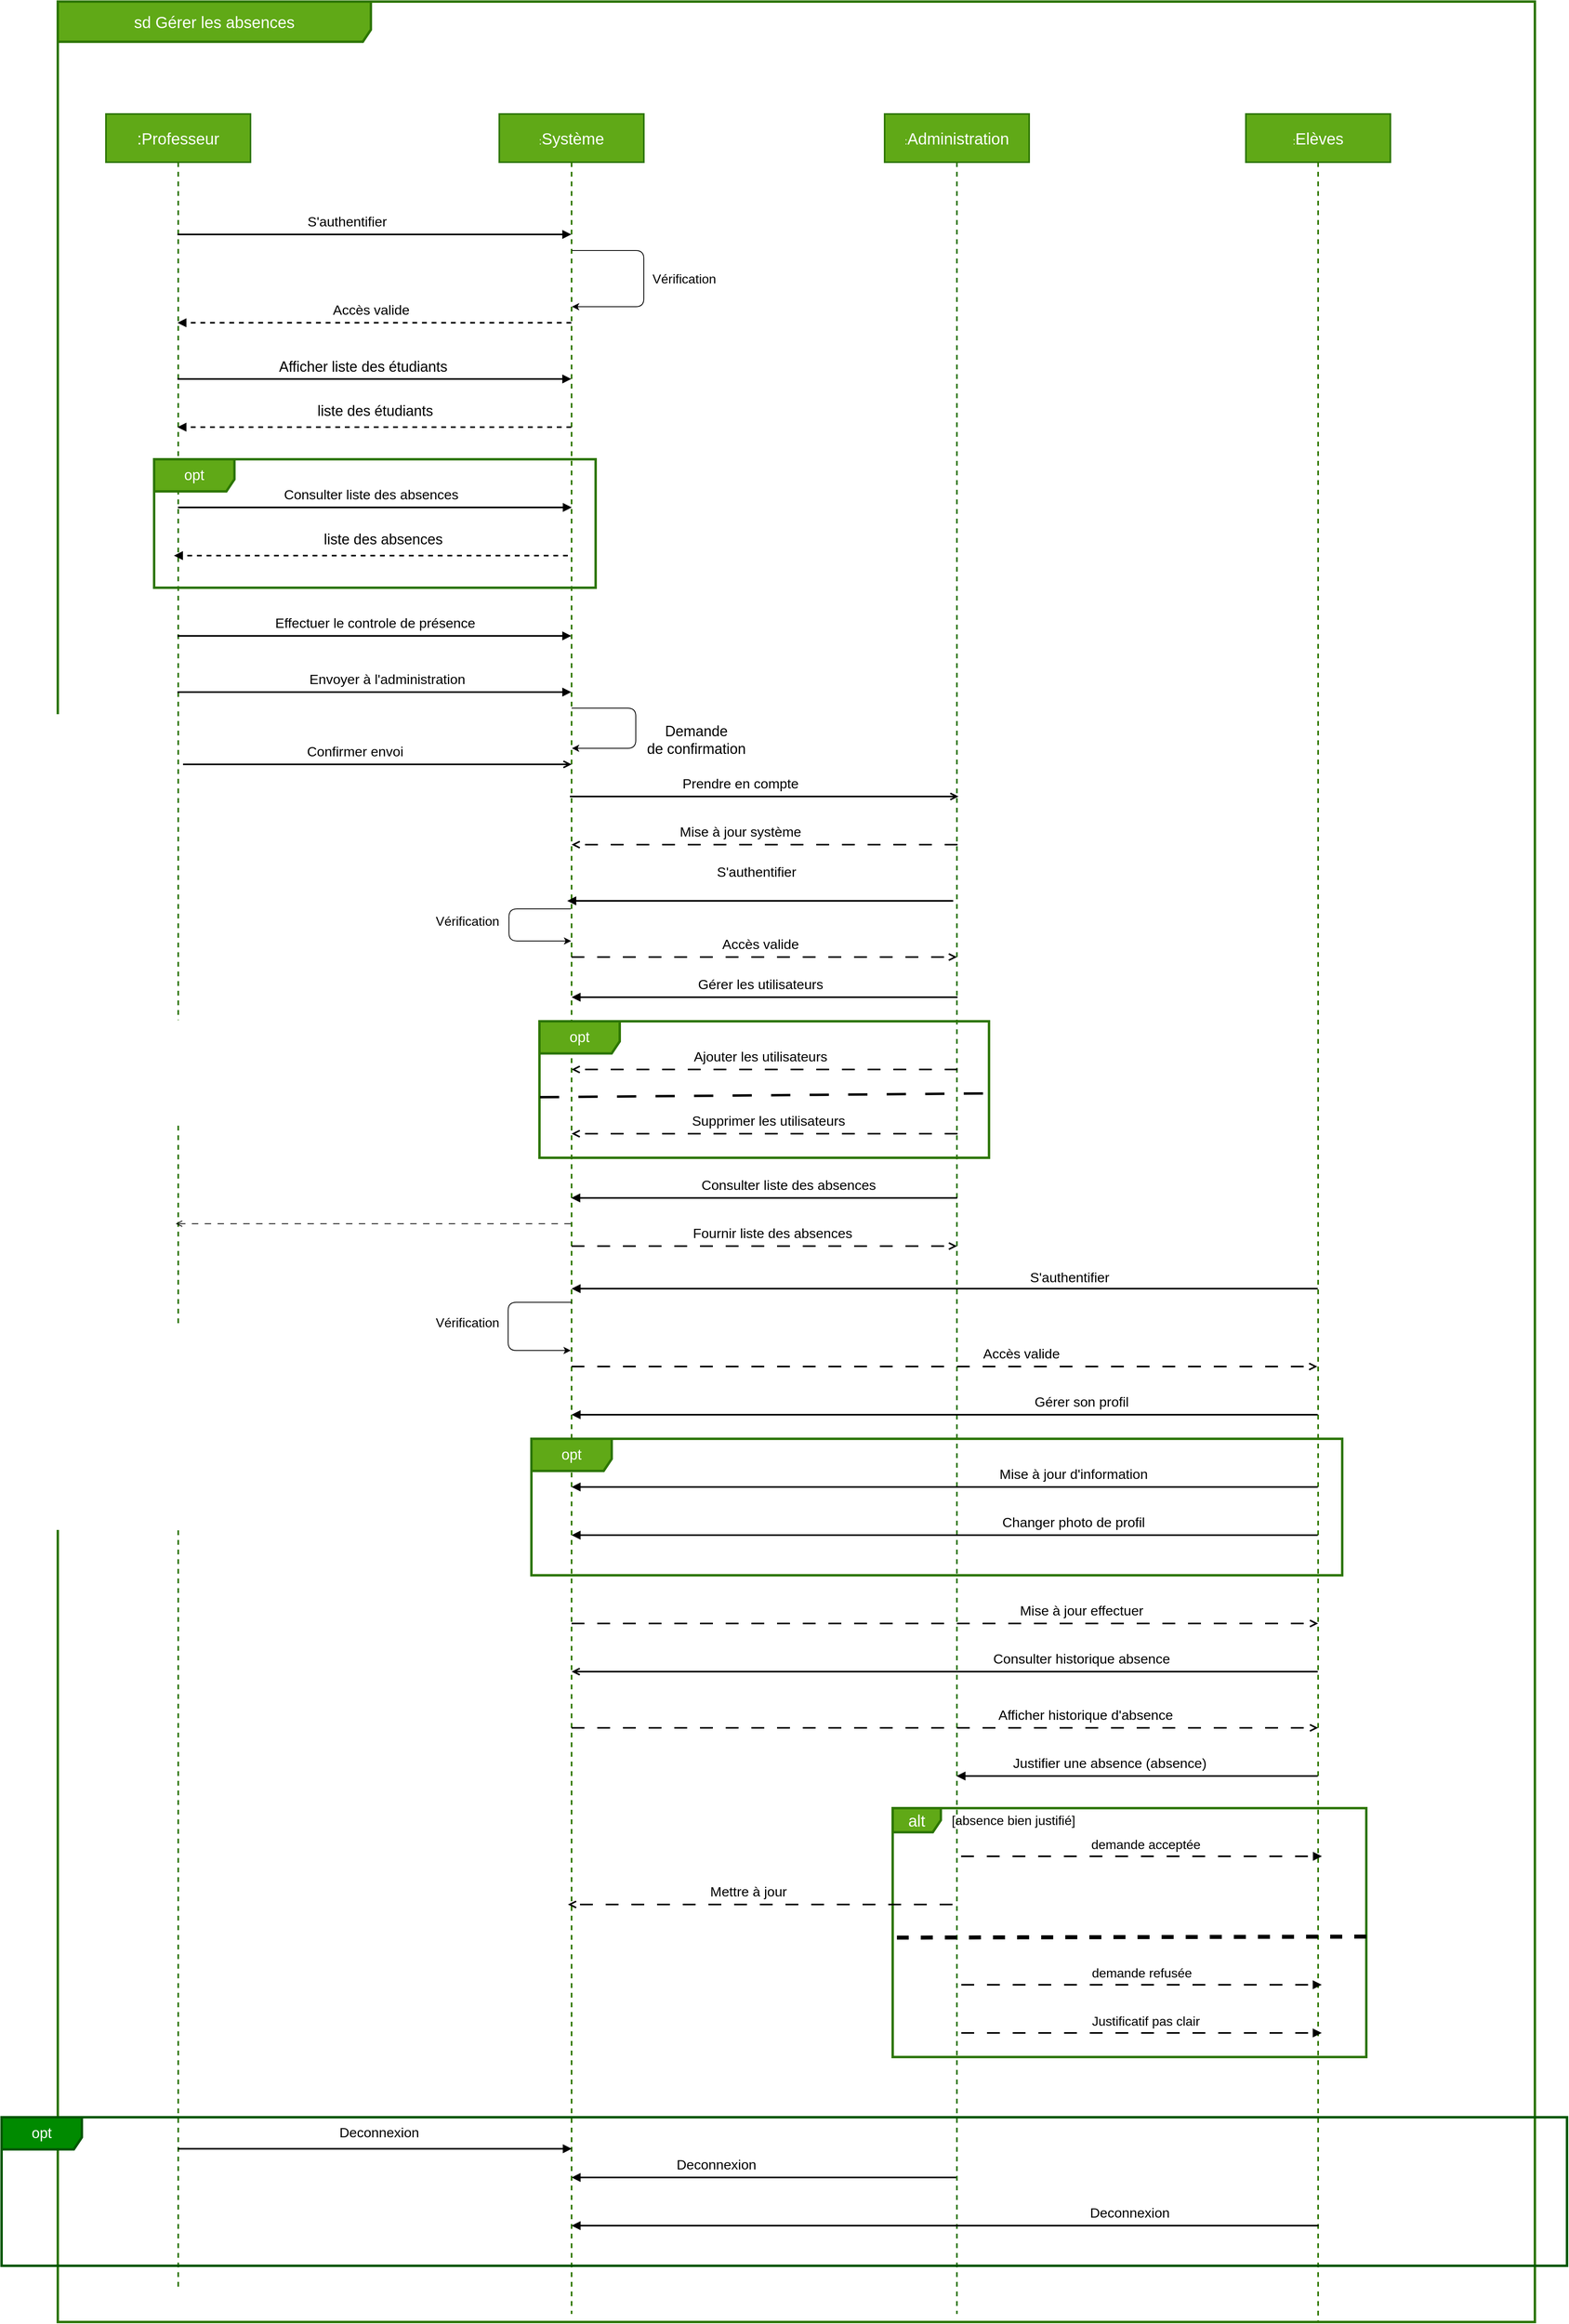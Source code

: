 <mxfile>
    <diagram id="VfzzyUtiysGuRQwcEHD9" name="Page-1">
        <mxGraphModel dx="2366" dy="1784" grid="1" gridSize="10" guides="1" tooltips="1" connect="1" arrows="1" fold="1" page="1" pageScale="1" pageWidth="1100" pageHeight="850" math="0" shadow="0">
            <root>
                <mxCell id="0"/>
                <mxCell id="1" parent="0"/>
                <mxCell id="2" value="&lt;font style=&quot;font-size: 20px;&quot;&gt;sd Gérer les absences&lt;/font&gt;" style="shape=umlFrame;whiteSpace=wrap;html=1;pointerEvents=0;recursiveResize=0;container=1;collapsible=0;width=390;height=50;fillColor=#60a917;fontColor=#ffffff;strokeColor=#2D7600;strokeWidth=3;" parent="1" vertex="1">
                    <mxGeometry x="-90" y="-330" width="1840" height="2890" as="geometry"/>
                </mxCell>
                <mxCell id="5" value=":&lt;font style=&quot;font-size: 20px;&quot;&gt;Système&lt;/font&gt;" style="shape=umlLifeline;perimeter=lifelinePerimeter;whiteSpace=wrap;html=1;container=1;dropTarget=0;collapsible=0;recursiveResize=0;outlineConnect=0;portConstraint=eastwest;newEdgeStyle={&quot;curved&quot;:0,&quot;rounded&quot;:0};size=60;fillColor=#60a917;fontColor=#ffffff;strokeColor=#2D7600;strokeWidth=2;" parent="2" vertex="1">
                    <mxGeometry x="550" y="140" width="180" height="2740" as="geometry"/>
                </mxCell>
                <mxCell id="6" value=":&lt;font style=&quot;font-size: 20px;&quot;&gt;Elèves&lt;/font&gt;" style="shape=umlLifeline;perimeter=lifelinePerimeter;whiteSpace=wrap;html=1;container=1;dropTarget=0;collapsible=0;recursiveResize=0;outlineConnect=0;portConstraint=eastwest;newEdgeStyle={&quot;curved&quot;:0,&quot;rounded&quot;:0};size=60;fillColor=#60a917;fontColor=#ffffff;strokeColor=#2D7600;strokeWidth=2;" parent="2" vertex="1">
                    <mxGeometry x="1480" y="140" width="180" height="2750" as="geometry"/>
                </mxCell>
                <mxCell id="7" value=":&lt;font style=&quot;font-size: 20px;&quot;&gt;Administration&lt;/font&gt;" style="shape=umlLifeline;perimeter=lifelinePerimeter;whiteSpace=wrap;html=1;container=1;dropTarget=0;collapsible=0;recursiveResize=0;outlineConnect=0;portConstraint=eastwest;newEdgeStyle={&quot;curved&quot;:0,&quot;rounded&quot;:0};size=60;fillColor=#60a917;fontColor=#ffffff;strokeColor=#2D7600;strokeWidth=2;" parent="2" vertex="1">
                    <mxGeometry x="1030" y="140" width="180" height="2740" as="geometry"/>
                </mxCell>
                <mxCell id="8" value="&lt;font style=&quot;font-size: 20px;&quot;&gt;:&lt;font style=&quot;&quot;&gt;Professeur&lt;/font&gt;&lt;/font&gt;" style="shape=umlLifeline;perimeter=lifelinePerimeter;whiteSpace=wrap;html=1;container=1;dropTarget=0;collapsible=0;recursiveResize=0;outlineConnect=0;portConstraint=eastwest;newEdgeStyle={&quot;curved&quot;:0,&quot;rounded&quot;:0};size=60;fillColor=#60a917;fontColor=#ffffff;strokeColor=#2D7600;strokeWidth=2;" parent="2" vertex="1">
                    <mxGeometry x="60" y="140" width="180" height="2710" as="geometry"/>
                </mxCell>
                <mxCell id="9" value="" style="html=1;verticalAlign=bottom;labelBackgroundColor=none;endArrow=block;endFill=1;strokeWidth=2;" parent="2" edge="1">
                    <mxGeometry width="160" relative="1" as="geometry">
                        <mxPoint x="149.003" y="290" as="sourcePoint"/>
                        <mxPoint x="639.67" y="290" as="targetPoint"/>
                    </mxGeometry>
                </mxCell>
                <mxCell id="10" value="&lt;font style=&quot;font-size: 17px;&quot;&gt;S&#39;authentifier&lt;/font&gt;" style="text;html=1;align=center;verticalAlign=middle;resizable=0;points=[];autosize=1;strokeColor=none;fillColor=none;" parent="2" vertex="1">
                    <mxGeometry x="300" y="260" width="120" height="30" as="geometry"/>
                </mxCell>
                <mxCell id="11" value="" style="endArrow=classic;html=1;" parent="2" source="5" target="5" edge="1">
                    <mxGeometry width="50" height="50" relative="1" as="geometry">
                        <mxPoint x="680.003" y="274.17" as="sourcePoint"/>
                        <mxPoint x="840" y="274" as="targetPoint"/>
                        <Array as="points">
                            <mxPoint x="730" y="310"/>
                            <mxPoint x="730" y="380"/>
                        </Array>
                    </mxGeometry>
                </mxCell>
                <mxCell id="13" value="&lt;font style=&quot;font-size: 16px;&quot;&gt;Vérification&lt;/font&gt;" style="text;html=1;align=center;verticalAlign=middle;resizable=0;points=[];autosize=1;strokeColor=none;fillColor=none;strokeWidth=2;" parent="2" vertex="1">
                    <mxGeometry x="730" y="330" width="100" height="30" as="geometry"/>
                </mxCell>
                <mxCell id="15" value="" style="html=1;verticalAlign=bottom;labelBackgroundColor=none;endArrow=block;endFill=1;exitX=0.498;exitY=0.391;exitDx=0;exitDy=0;exitPerimeter=0;strokeWidth=2;" parent="2" edge="1">
                    <mxGeometry width="160" relative="1" as="geometry">
                        <mxPoint x="1115.4" y="1120.0" as="sourcePoint"/>
                        <mxPoint x="634.593" y="1120.0" as="targetPoint"/>
                    </mxGeometry>
                </mxCell>
                <mxCell id="16" value="" style="endArrow=classic;html=1;" parent="2" edge="1" source="5">
                    <mxGeometry width="50" height="50" relative="1" as="geometry">
                        <mxPoint x="640.5" y="1110" as="sourcePoint"/>
                        <mxPoint x="639.5" y="1170" as="targetPoint"/>
                        <Array as="points">
                            <mxPoint x="562" y="1130"/>
                            <mxPoint x="562" y="1170"/>
                        </Array>
                    </mxGeometry>
                </mxCell>
                <mxCell id="17" value="" style="html=1;verticalAlign=bottom;labelBackgroundColor=none;endArrow=block;endFill=1;strokeWidth=2;" parent="2" edge="1">
                    <mxGeometry width="160" relative="1" as="geometry">
                        <mxPoint x="1569.5" y="1603" as="sourcePoint"/>
                        <mxPoint x="640" y="1603" as="targetPoint"/>
                    </mxGeometry>
                </mxCell>
                <mxCell id="18" value="" style="endArrow=classic;html=1;" parent="2" target="5" edge="1">
                    <mxGeometry width="50" height="50" relative="1" as="geometry">
                        <mxPoint x="640" y="1620" as="sourcePoint"/>
                        <mxPoint x="640" y="1730" as="targetPoint"/>
                        <Array as="points">
                            <mxPoint x="561" y="1620"/>
                            <mxPoint x="561" y="1680"/>
                        </Array>
                    </mxGeometry>
                </mxCell>
                <mxCell id="19" value="&lt;font style=&quot;font-size: 16px;&quot;&gt;Vérification&lt;/font&gt;" style="text;html=1;align=center;verticalAlign=middle;resizable=0;points=[];autosize=1;strokeColor=none;fillColor=none;strokeWidth=2;" parent="2" vertex="1">
                    <mxGeometry x="460" y="1130" width="100" height="30" as="geometry"/>
                </mxCell>
                <mxCell id="20" value="&lt;font style=&quot;font-size: 16px;&quot;&gt;Vérification&lt;/font&gt;" style="text;html=1;align=center;verticalAlign=middle;resizable=0;points=[];autosize=1;strokeColor=none;fillColor=none;strokeWidth=2;" parent="2" vertex="1">
                    <mxGeometry x="460" y="1630" width="100" height="30" as="geometry"/>
                </mxCell>
                <mxCell id="21" value="&lt;font style=&quot;font-size: 17px;&quot;&gt;S&#39;authentifier&lt;/font&gt;" style="text;html=1;align=center;verticalAlign=middle;resizable=0;points=[];autosize=1;strokeColor=none;fillColor=none;" parent="2" vertex="1">
                    <mxGeometry x="810" y="1070" width="120" height="30" as="geometry"/>
                </mxCell>
                <mxCell id="22" value="&lt;font style=&quot;font-size: 17px;&quot;&gt;S&#39;authentifier&lt;/font&gt;" style="text;html=1;align=center;verticalAlign=middle;resizable=0;points=[];autosize=1;strokeColor=none;fillColor=none;" parent="2" vertex="1">
                    <mxGeometry x="1200" y="1575" width="120" height="30" as="geometry"/>
                </mxCell>
                <mxCell id="25" value="" style="html=1;verticalAlign=bottom;labelBackgroundColor=none;endArrow=block;endFill=1;exitX=0.498;exitY=0.391;exitDx=0;exitDy=0;exitPerimeter=0;strokeWidth=2;" parent="2" edge="1">
                    <mxGeometry width="160" relative="1" as="geometry">
                        <mxPoint x="1120.81" y="1240.0" as="sourcePoint"/>
                        <mxPoint x="640.003" y="1240.0" as="targetPoint"/>
                    </mxGeometry>
                </mxCell>
                <mxCell id="26" value="" style="html=1;verticalAlign=bottom;labelBackgroundColor=none;endArrow=block;endFill=1;strokeWidth=2;" parent="2" edge="1">
                    <mxGeometry width="160" relative="1" as="geometry">
                        <mxPoint x="149.003" y="470" as="sourcePoint"/>
                        <mxPoint x="639.67" y="470" as="targetPoint"/>
                    </mxGeometry>
                </mxCell>
                <mxCell id="27" value="&lt;span style=&quot;font-size: 17px;&quot;&gt;Consulter liste des absences&lt;/span&gt;" style="text;html=1;align=center;verticalAlign=middle;resizable=0;points=[];autosize=1;strokeColor=none;fillColor=none;" parent="2" vertex="1">
                    <mxGeometry x="270" y="600" width="240" height="30" as="geometry"/>
                </mxCell>
                <mxCell id="28" value="" style="html=1;verticalAlign=bottom;labelBackgroundColor=none;endArrow=block;endFill=1;strokeWidth=2;" parent="2" edge="1">
                    <mxGeometry width="160" relative="1" as="geometry">
                        <mxPoint x="149.663" y="630" as="sourcePoint"/>
                        <mxPoint x="640.33" y="630" as="targetPoint"/>
                    </mxGeometry>
                </mxCell>
                <mxCell id="29" value="&lt;font style=&quot;font-size: 18px;&quot;&gt;Afficher liste des étudiants&lt;/font&gt;" style="text;html=1;align=center;verticalAlign=middle;resizable=0;points=[];autosize=1;strokeColor=none;fillColor=none;" parent="2" vertex="1">
                    <mxGeometry x="265" y="435" width="230" height="40" as="geometry"/>
                </mxCell>
                <mxCell id="31" value="" style="html=1;verticalAlign=bottom;labelBackgroundColor=none;endArrow=block;endFill=1;dashed=1;strokeWidth=2;" parent="2" edge="1">
                    <mxGeometry width="160" relative="1" as="geometry">
                        <mxPoint x="639.67" y="530" as="sourcePoint"/>
                        <mxPoint x="149.003" y="530" as="targetPoint"/>
                    </mxGeometry>
                </mxCell>
                <mxCell id="32" value="&lt;font style=&quot;font-size: 18px;&quot;&gt;liste des étudiants&lt;/font&gt;" style="text;html=1;align=center;verticalAlign=middle;resizable=0;points=[];autosize=1;strokeColor=none;fillColor=none;" parent="2" vertex="1">
                    <mxGeometry x="310" y="490" width="170" height="40" as="geometry"/>
                </mxCell>
                <mxCell id="33" value="" style="html=1;verticalAlign=bottom;labelBackgroundColor=none;endArrow=block;endFill=1;strokeWidth=2;" parent="2" edge="1">
                    <mxGeometry width="160" relative="1" as="geometry">
                        <mxPoint x="149.003" y="790" as="sourcePoint"/>
                        <mxPoint x="639.67" y="790" as="targetPoint"/>
                    </mxGeometry>
                </mxCell>
                <mxCell id="34" value="&lt;span style=&quot;font-size: 17px;&quot;&gt;Effectuer le controle de présence&lt;/span&gt;" style="text;html=1;align=center;verticalAlign=middle;resizable=0;points=[];autosize=1;strokeColor=none;fillColor=none;" parent="2" vertex="1">
                    <mxGeometry x="260" y="760" width="270" height="30" as="geometry"/>
                </mxCell>
                <mxCell id="35" value="" style="html=1;verticalAlign=bottom;labelBackgroundColor=none;endArrow=block;endFill=1;strokeWidth=2;" parent="2" edge="1">
                    <mxGeometry width="160" relative="1" as="geometry">
                        <mxPoint x="149.003" y="860" as="sourcePoint"/>
                        <mxPoint x="639.67" y="860" as="targetPoint"/>
                    </mxGeometry>
                </mxCell>
                <mxCell id="36" value="&lt;span style=&quot;font-size: 17px;&quot;&gt;Envoyer à l&#39;administration&lt;/span&gt;" style="text;html=1;align=center;verticalAlign=middle;resizable=0;points=[];autosize=1;strokeColor=none;fillColor=none;" parent="2" vertex="1">
                    <mxGeometry x="300" y="830" width="220" height="30" as="geometry"/>
                </mxCell>
                <mxCell id="37" value="" style="endArrow=classic;html=1;" parent="2" edge="1" target="5">
                    <mxGeometry width="50" height="50" relative="1" as="geometry">
                        <mxPoint x="640" y="880" as="sourcePoint"/>
                        <mxPoint x="640" y="950" as="targetPoint"/>
                        <Array as="points">
                            <mxPoint x="720" y="880"/>
                            <mxPoint x="720" y="930"/>
                        </Array>
                    </mxGeometry>
                </mxCell>
                <mxCell id="38" value="&lt;div&gt;&lt;font style=&quot;font-size: 18px;&quot;&gt;Demande&lt;/font&gt;&lt;/div&gt;&lt;div&gt;&lt;font style=&quot;font-size: 18px;&quot;&gt;de confirmation&lt;/font&gt;&lt;/div&gt;" style="text;html=1;align=center;verticalAlign=middle;resizable=0;points=[];autosize=1;strokeColor=none;fillColor=none;strokeWidth=2;" parent="2" vertex="1">
                    <mxGeometry x="720" y="890" width="150" height="60" as="geometry"/>
                </mxCell>
                <mxCell id="40" value="&lt;span style=&quot;font-size: 17px;&quot;&gt;Gérer les utilisateurs&lt;/span&gt;" style="text;html=1;align=center;verticalAlign=middle;resizable=0;points=[];autosize=1;strokeColor=none;fillColor=none;" parent="2" vertex="1">
                    <mxGeometry x="785" y="1210" width="180" height="30" as="geometry"/>
                </mxCell>
                <mxCell id="41" value="" style="html=1;verticalAlign=bottom;labelBackgroundColor=none;endArrow=open;endFill=0;exitX=0.498;exitY=0.391;exitDx=0;exitDy=0;exitPerimeter=0;dashed=1;dashPattern=8 8;strokeWidth=2;" parent="2" edge="1">
                    <mxGeometry width="160" relative="1" as="geometry">
                        <mxPoint x="1120.81" y="1330.0" as="sourcePoint"/>
                        <mxPoint x="640.003" y="1330.0" as="targetPoint"/>
                    </mxGeometry>
                </mxCell>
                <mxCell id="42" value="&lt;span style=&quot;font-size: 17px;&quot;&gt;Ajouter les utilisateurs&lt;/span&gt;" style="text;html=1;align=center;verticalAlign=middle;resizable=0;points=[];autosize=1;strokeColor=none;fillColor=none;" parent="2" vertex="1">
                    <mxGeometry x="780" y="1300" width="190" height="30" as="geometry"/>
                </mxCell>
                <mxCell id="43" value="" style="html=1;verticalAlign=bottom;labelBackgroundColor=none;endArrow=open;endFill=0;dashed=1;dashPattern=8 8;strokeWidth=2;" parent="2" edge="1">
                    <mxGeometry width="160" relative="1" as="geometry">
                        <mxPoint x="640.004" y="1550.0" as="sourcePoint"/>
                        <mxPoint x="1120.18" y="1550.0" as="targetPoint"/>
                    </mxGeometry>
                </mxCell>
                <mxCell id="44" value="&lt;span style=&quot;font-size: 17px;&quot;&gt;Supprimer les utilisateurs&lt;/span&gt;" style="text;html=1;align=center;verticalAlign=middle;resizable=0;points=[];autosize=1;strokeColor=none;fillColor=none;" parent="2" vertex="1">
                    <mxGeometry x="780" y="1380" width="210" height="30" as="geometry"/>
                </mxCell>
                <mxCell id="46" value="" style="html=1;verticalAlign=bottom;labelBackgroundColor=none;endArrow=block;endFill=1;strokeWidth=2;" parent="2" edge="1">
                    <mxGeometry width="160" relative="1" as="geometry">
                        <mxPoint x="1569.5" y="1760" as="sourcePoint"/>
                        <mxPoint x="640" y="1760" as="targetPoint"/>
                    </mxGeometry>
                </mxCell>
                <mxCell id="47" value="&lt;span style=&quot;font-size: 17px;&quot;&gt;Gérer son profil&lt;/span&gt;" style="text;html=1;align=center;verticalAlign=middle;resizable=0;points=[];autosize=1;strokeColor=none;fillColor=none;" parent="2" vertex="1">
                    <mxGeometry x="1205" y="1730" width="140" height="30" as="geometry"/>
                </mxCell>
                <mxCell id="48" value="" style="html=1;verticalAlign=bottom;labelBackgroundColor=none;endArrow=open;endFill=0;strokeWidth=2;" parent="2" edge="1">
                    <mxGeometry width="160" relative="1" as="geometry">
                        <mxPoint x="1569.5" y="2080" as="sourcePoint"/>
                        <mxPoint x="640" y="2080" as="targetPoint"/>
                    </mxGeometry>
                </mxCell>
                <mxCell id="49" value="&lt;span style=&quot;font-size: 17px;&quot;&gt;Consulter historique absence&lt;/span&gt;" style="text;html=1;align=center;verticalAlign=middle;resizable=0;points=[];autosize=1;strokeColor=none;fillColor=none;" parent="2" vertex="1">
                    <mxGeometry x="1155" y="2050" width="240" height="30" as="geometry"/>
                </mxCell>
                <mxCell id="51" value="" style="html=1;verticalAlign=bottom;labelBackgroundColor=none;endArrow=block;endFill=1;strokeWidth=2;" parent="2" edge="1">
                    <mxGeometry width="160" relative="1" as="geometry">
                        <mxPoint x="1569.5" y="2210" as="sourcePoint"/>
                        <mxPoint x="1119.462" y="2210.0" as="targetPoint"/>
                    </mxGeometry>
                </mxCell>
                <mxCell id="52" value="&lt;span style=&quot;font-size: 17px;&quot;&gt;Justifier une absence (absence)&lt;/span&gt;" style="text;html=1;align=center;verticalAlign=middle;resizable=0;points=[];autosize=1;strokeColor=none;fillColor=none;" parent="2" vertex="1">
                    <mxGeometry x="1180" y="2180" width="260" height="30" as="geometry"/>
                </mxCell>
                <mxCell id="53" value="" style="html=1;verticalAlign=bottom;labelBackgroundColor=none;endArrow=block;endFill=1;exitX=0.498;exitY=0.391;exitDx=0;exitDy=0;exitPerimeter=0;strokeWidth=2;" parent="2" edge="1">
                    <mxGeometry width="160" relative="1" as="geometry">
                        <mxPoint x="1120.4" y="1490.0" as="sourcePoint"/>
                        <mxPoint x="639.593" y="1490.0" as="targetPoint"/>
                    </mxGeometry>
                </mxCell>
                <mxCell id="54" value="&lt;span style=&quot;font-size: 17px;&quot;&gt;Consulter liste des absences&lt;/span&gt;" style="text;html=1;align=center;verticalAlign=middle;resizable=0;points=[];autosize=1;strokeColor=none;fillColor=none;" parent="2" vertex="1">
                    <mxGeometry x="790" y="1460" width="240" height="30" as="geometry"/>
                </mxCell>
                <mxCell id="55" value="" style="html=1;verticalAlign=bottom;labelBackgroundColor=none;endArrow=block;endFill=1;dashed=1;dashPattern=8 8;strokeWidth=2;" parent="2" edge="1">
                    <mxGeometry width="160" relative="1" as="geometry">
                        <mxPoint x="1125.253" y="2310.0" as="sourcePoint"/>
                        <mxPoint x="1574.75" y="2310.0" as="targetPoint"/>
                    </mxGeometry>
                </mxCell>
                <mxCell id="58" value="&lt;span style=&quot;font-size: 17px;&quot;&gt;Mettre à jour&lt;/span&gt;" style="text;html=1;align=center;verticalAlign=middle;resizable=0;points=[];autosize=1;strokeColor=none;fillColor=none;" parent="2" vertex="1">
                    <mxGeometry x="800" y="2340" width="120" height="30" as="geometry"/>
                </mxCell>
                <mxCell id="59" value="&lt;font style=&quot;font-size: 20px;&quot;&gt;alt&lt;/font&gt;" style="shape=umlFrame;whiteSpace=wrap;html=1;pointerEvents=0;fillColor=#60a917;fontColor=#ffffff;strokeColor=#2D7600;strokeWidth=3;" parent="2" vertex="1">
                    <mxGeometry x="1040" y="2250" width="590" height="310" as="geometry"/>
                </mxCell>
                <mxCell id="60" value="&lt;font style=&quot;font-size: 16px;&quot;&gt;[absence bien justifié]&lt;/font&gt;" style="text;html=1;align=center;verticalAlign=middle;resizable=0;points=[];autosize=1;strokeColor=none;fillColor=none;" parent="2" vertex="1">
                    <mxGeometry x="1100" y="2250" width="180" height="30" as="geometry"/>
                </mxCell>
                <mxCell id="61" value="&lt;font style=&quot;font-size: 16px;&quot;&gt;demande acceptée&lt;/font&gt;" style="text;html=1;align=center;verticalAlign=middle;resizable=0;points=[];autosize=1;strokeColor=none;fillColor=none;" parent="2" vertex="1">
                    <mxGeometry x="1275" y="2280" width="160" height="30" as="geometry"/>
                </mxCell>
                <mxCell id="62" value="" style="html=1;verticalAlign=bottom;labelBackgroundColor=none;endArrow=block;endFill=1;dashed=1;dashPattern=8 8;strokeWidth=2;" parent="2" edge="1">
                    <mxGeometry width="160" relative="1" as="geometry">
                        <mxPoint x="1125.503" y="2470.0" as="sourcePoint"/>
                        <mxPoint x="1574.5" y="2470" as="targetPoint"/>
                    </mxGeometry>
                </mxCell>
                <mxCell id="63" value="&lt;span style=&quot;font-size: 16px;&quot;&gt;demande refusée&lt;/span&gt;" style="text;html=1;align=center;verticalAlign=middle;resizable=0;points=[];autosize=1;strokeColor=none;fillColor=none;" parent="2" vertex="1">
                    <mxGeometry x="1275" y="2440" width="150" height="30" as="geometry"/>
                </mxCell>
                <mxCell id="64" value="" style="endArrow=none;dashed=1;html=1;entryX=0.008;entryY=0.512;entryDx=0;entryDy=0;entryPerimeter=0;exitX=0.999;exitY=0.506;exitDx=0;exitDy=0;exitPerimeter=0;strokeColor=light-dark(#000000, #60a917);strokeWidth=5;" parent="2" edge="1">
                    <mxGeometry width="50" height="50" relative="1" as="geometry">
                        <mxPoint x="1630.0" y="2410" as="sourcePoint"/>
                        <mxPoint x="1045.31" y="2411.26" as="targetPoint"/>
                    </mxGeometry>
                </mxCell>
                <mxCell id="68" value="" style="html=1;verticalAlign=bottom;labelBackgroundColor=none;endArrow=open;endFill=0;dashed=1;dashPattern=8 8;strokeWidth=2;" parent="2" edge="1">
                    <mxGeometry width="160" relative="1" as="geometry">
                        <mxPoint x="1114.5" y="2370.0" as="sourcePoint"/>
                        <mxPoint x="635.5" y="2370" as="targetPoint"/>
                    </mxGeometry>
                </mxCell>
                <mxCell id="69" value="&lt;font style=&quot;font-size: 18px;&quot;&gt;opt&lt;/font&gt;" style="shape=umlFrame;whiteSpace=wrap;html=1;pointerEvents=0;width=100;height=40;fillColor=#60a917;fontColor=#ffffff;strokeColor=#2D7600;strokeWidth=3;" parent="2" vertex="1">
                    <mxGeometry x="600" y="1270" width="560" height="170" as="geometry"/>
                </mxCell>
                <mxCell id="70" value="&lt;span style=&quot;font-size: 17px;&quot;&gt;Fournir liste des absences&lt;/span&gt;" style="text;html=1;align=center;verticalAlign=middle;resizable=0;points=[];autosize=1;strokeColor=none;fillColor=none;" parent="2" vertex="1">
                    <mxGeometry x="780" y="1520" width="220" height="30" as="geometry"/>
                </mxCell>
                <mxCell id="71" value="" style="html=1;verticalAlign=bottom;labelBackgroundColor=none;endArrow=block;endFill=1;dashed=1;strokeWidth=2;" parent="2" edge="1">
                    <mxGeometry width="160" relative="1" as="geometry">
                        <mxPoint x="639.67" y="400" as="sourcePoint"/>
                        <mxPoint x="149.003" y="400" as="targetPoint"/>
                    </mxGeometry>
                </mxCell>
                <mxCell id="72" value="&lt;span style=&quot;font-size: 17px;&quot;&gt;Accès valide&lt;/span&gt;" style="text;html=1;align=center;verticalAlign=middle;resizable=0;points=[];autosize=1;strokeColor=none;fillColor=none;" parent="2" vertex="1">
                    <mxGeometry x="330" y="370" width="120" height="30" as="geometry"/>
                </mxCell>
                <mxCell id="73" value="" style="html=1;verticalAlign=bottom;labelBackgroundColor=none;endArrow=open;endFill=0;dashed=1;dashPattern=8 8;strokeWidth=2;" parent="2" edge="1">
                    <mxGeometry width="160" relative="1" as="geometry">
                        <mxPoint x="639.914" y="1190.0" as="sourcePoint"/>
                        <mxPoint x="1120.09" y="1190.0" as="targetPoint"/>
                    </mxGeometry>
                </mxCell>
                <mxCell id="74" value="" style="html=1;verticalAlign=bottom;labelBackgroundColor=none;endArrow=open;endFill=0;exitX=0.498;exitY=0.391;exitDx=0;exitDy=0;exitPerimeter=0;dashed=1;dashPattern=8 8;strokeWidth=2;" parent="2" edge="1">
                    <mxGeometry width="160" relative="1" as="geometry">
                        <mxPoint x="1120.81" y="1410.0" as="sourcePoint"/>
                        <mxPoint x="640.003" y="1410.0" as="targetPoint"/>
                    </mxGeometry>
                </mxCell>
                <mxCell id="75" value="" style="html=1;verticalAlign=bottom;labelBackgroundColor=none;endArrow=none;endFill=0;dashed=1;dashPattern=8 8;exitX=0.001;exitY=0.556;exitDx=0;exitDy=0;exitPerimeter=0;entryX=1.005;entryY=0.528;entryDx=0;entryDy=0;entryPerimeter=0;strokeColor=light-dark(#000000,#6D9E3F);strokeWidth=3;" parent="2" source="69" target="69" edge="1">
                    <mxGeometry width="160" relative="1" as="geometry">
                        <mxPoint x="640.004" y="1284.41" as="sourcePoint"/>
                        <mxPoint x="1120.18" y="1284.41" as="targetPoint"/>
                    </mxGeometry>
                </mxCell>
                <mxCell id="76" value="&lt;span style=&quot;font-size: 17px;&quot;&gt;Accès valide&lt;/span&gt;" style="text;html=1;align=center;verticalAlign=middle;resizable=0;points=[];autosize=1;strokeColor=none;fillColor=none;" parent="2" vertex="1">
                    <mxGeometry x="815" y="1160" width="120" height="30" as="geometry"/>
                </mxCell>
                <mxCell id="77" value="" style="html=1;verticalAlign=bottom;labelBackgroundColor=none;endArrow=open;endFill=0;dashed=1;dashPattern=8 8;strokeWidth=2;" parent="2" target="6" edge="1">
                    <mxGeometry width="160" relative="1" as="geometry">
                        <mxPoint x="640.004" y="1700.0" as="sourcePoint"/>
                        <mxPoint x="1120.18" y="1700.0" as="targetPoint"/>
                    </mxGeometry>
                </mxCell>
                <mxCell id="78" value="&lt;span style=&quot;font-size: 17px;&quot;&gt;Accès valide&lt;/span&gt;" style="text;html=1;align=center;verticalAlign=middle;resizable=0;points=[];autosize=1;strokeColor=none;fillColor=none;" parent="2" vertex="1">
                    <mxGeometry x="1140" y="1670" width="120" height="30" as="geometry"/>
                </mxCell>
                <mxCell id="39" value="&lt;font style=&quot;font-size: 18px;&quot;&gt;opt&lt;/font&gt;" style="shape=umlFrame;whiteSpace=wrap;html=1;pointerEvents=0;width=100;height=40;fillColor=#60a917;fontColor=#ffffff;strokeColor=#2D7600;strokeWidth=3;" parent="2" vertex="1">
                    <mxGeometry x="120" y="570" width="550" height="160" as="geometry"/>
                </mxCell>
                <mxCell id="79" value="" style="html=1;verticalAlign=bottom;labelBackgroundColor=none;endArrow=block;endFill=1;dashed=1;strokeWidth=2;" parent="2" edge="1">
                    <mxGeometry width="160" relative="1" as="geometry">
                        <mxPoint x="635.33" y="690" as="sourcePoint"/>
                        <mxPoint x="144.663" y="690" as="targetPoint"/>
                    </mxGeometry>
                </mxCell>
                <mxCell id="80" value="&lt;font style=&quot;font-size: 18px;&quot;&gt;liste des absences&lt;/font&gt;" style="text;html=1;align=center;verticalAlign=middle;resizable=0;points=[];autosize=1;strokeColor=none;fillColor=none;" parent="2" vertex="1">
                    <mxGeometry x="320" y="650" width="170" height="40" as="geometry"/>
                </mxCell>
                <mxCell id="81" value="" style="html=1;verticalAlign=bottom;labelBackgroundColor=none;endArrow=open;endFill=0;dashed=1;dashPattern=8 8;entryX=0.483;entryY=0.51;entryDx=0;entryDy=0;entryPerimeter=0;" parent="2" source="5" target="8" edge="1">
                    <mxGeometry width="160" relative="1" as="geometry">
                        <mxPoint x="230.004" y="1020.0" as="sourcePoint"/>
                        <mxPoint x="710.18" y="1020.0" as="targetPoint"/>
                    </mxGeometry>
                </mxCell>
                <mxCell id="82" value="&lt;span style=&quot;font-size: 17px;&quot;&gt;Confirmer envoi&lt;/span&gt;" style="text;html=1;align=center;verticalAlign=middle;resizable=0;points=[];autosize=1;strokeColor=none;fillColor=none;" parent="2" vertex="1">
                    <mxGeometry x="300" y="920" width="140" height="30" as="geometry"/>
                </mxCell>
                <mxCell id="84" value="" style="html=1;verticalAlign=bottom;labelBackgroundColor=none;endArrow=open;endFill=0;dashed=1;dashPattern=8 8;strokeWidth=2;" parent="2" edge="1">
                    <mxGeometry width="160" relative="1" as="geometry">
                        <mxPoint x="640.004" y="2150.0" as="sourcePoint"/>
                        <mxPoint x="1570" y="2150" as="targetPoint"/>
                    </mxGeometry>
                </mxCell>
                <mxCell id="85" value="&lt;span style=&quot;font-size: 17px;&quot;&gt;Afficher historique d&#39;absence&lt;/span&gt;" style="text;html=1;align=center;verticalAlign=middle;resizable=0;points=[];autosize=1;strokeColor=none;fillColor=none;" parent="2" vertex="1">
                    <mxGeometry x="1160" y="2120" width="240" height="30" as="geometry"/>
                </mxCell>
                <mxCell id="86" value="" style="html=1;verticalAlign=bottom;labelBackgroundColor=none;endArrow=open;endFill=0;dashed=1;dashPattern=8 8;strokeWidth=2;" parent="2" edge="1">
                    <mxGeometry width="160" relative="1" as="geometry">
                        <mxPoint x="640.004" y="2020.0" as="sourcePoint"/>
                        <mxPoint x="1570" y="2020" as="targetPoint"/>
                    </mxGeometry>
                </mxCell>
                <mxCell id="87" value="&lt;span style=&quot;font-size: 17px;&quot;&gt;Mise à jour effectuer&lt;/span&gt;" style="text;html=1;align=center;verticalAlign=middle;resizable=0;points=[];autosize=1;strokeColor=none;fillColor=none;" parent="2" vertex="1">
                    <mxGeometry x="1185" y="1990" width="180" height="30" as="geometry"/>
                </mxCell>
                <mxCell id="88" value="&lt;font style=&quot;font-size: 18px;&quot;&gt;opt&lt;/font&gt;" style="shape=umlFrame;whiteSpace=wrap;html=1;pointerEvents=0;width=100;height=40;fillColor=#60a917;fontColor=#ffffff;strokeColor=#2D7600;strokeWidth=3;" parent="2" vertex="1">
                    <mxGeometry x="590" y="1790" width="1010" height="170" as="geometry"/>
                </mxCell>
                <mxCell id="89" value="" style="html=1;verticalAlign=bottom;labelBackgroundColor=none;endArrow=block;endFill=1;strokeWidth=2;" parent="2" edge="1">
                    <mxGeometry width="160" relative="1" as="geometry">
                        <mxPoint x="1570.58" y="2770" as="sourcePoint"/>
                        <mxPoint x="640.002" y="2770.0" as="targetPoint"/>
                    </mxGeometry>
                </mxCell>
                <mxCell id="90" value="&lt;font style=&quot;font-size: 17px;&quot;&gt;Deconnexion&lt;/font&gt;" style="text;html=1;align=center;verticalAlign=middle;resizable=0;points=[];autosize=1;strokeColor=none;fillColor=none;" parent="2" vertex="1">
                    <mxGeometry x="340" y="2640" width="120" height="30" as="geometry"/>
                </mxCell>
                <mxCell id="91" value="" style="html=1;verticalAlign=bottom;labelBackgroundColor=none;endArrow=block;endFill=1;strokeWidth=2;" parent="2" edge="1">
                    <mxGeometry width="160" relative="1" as="geometry">
                        <mxPoint x="149.663" y="2674.23" as="sourcePoint"/>
                        <mxPoint x="640.33" y="2674.23" as="targetPoint"/>
                    </mxGeometry>
                </mxCell>
                <mxCell id="92" value="&lt;font style=&quot;font-size: 17px;&quot;&gt;Deconnexion&lt;/font&gt;" style="text;html=1;align=center;verticalAlign=middle;resizable=0;points=[];autosize=1;strokeColor=none;fillColor=none;" parent="2" vertex="1">
                    <mxGeometry x="1275" y="2740" width="120" height="30" as="geometry"/>
                </mxCell>
                <mxCell id="93" value="" style="html=1;verticalAlign=bottom;labelBackgroundColor=none;endArrow=block;endFill=1;strokeWidth=2;" parent="2" source="7" edge="1">
                    <mxGeometry width="160" relative="1" as="geometry">
                        <mxPoint x="1090.04" y="2710" as="sourcePoint"/>
                        <mxPoint x="640.002" y="2710.0" as="targetPoint"/>
                    </mxGeometry>
                </mxCell>
                <mxCell id="94" value="&lt;font style=&quot;font-size: 17px;&quot;&gt;Deconnexion&lt;/font&gt;" style="text;html=1;align=center;verticalAlign=middle;resizable=0;points=[];autosize=1;strokeColor=none;fillColor=none;" parent="2" vertex="1">
                    <mxGeometry x="760" y="2680" width="120" height="30" as="geometry"/>
                </mxCell>
                <mxCell id="97" value="" style="html=1;verticalAlign=bottom;labelBackgroundColor=none;endArrow=block;endFill=1;dashed=1;dashPattern=8 8;strokeWidth=2;" parent="2" edge="1">
                    <mxGeometry width="160" relative="1" as="geometry">
                        <mxPoint x="1125.503" y="2530.0" as="sourcePoint"/>
                        <mxPoint x="1574.5" y="2530" as="targetPoint"/>
                    </mxGeometry>
                </mxCell>
                <mxCell id="98" value="&lt;span style=&quot;font-size: 16px;&quot;&gt;Justificatif pas clair&lt;/span&gt;" style="text;html=1;align=center;verticalAlign=middle;resizable=0;points=[];autosize=1;strokeColor=none;fillColor=none;" parent="2" vertex="1">
                    <mxGeometry x="1275" y="2500" width="160" height="30" as="geometry"/>
                </mxCell>
                <mxCell id="100" value="" style="html=1;verticalAlign=bottom;labelBackgroundColor=none;endArrow=block;endFill=1;strokeWidth=2;" edge="1" parent="2">
                    <mxGeometry width="160" relative="1" as="geometry">
                        <mxPoint x="1569.5" y="1850" as="sourcePoint"/>
                        <mxPoint x="640" y="1850" as="targetPoint"/>
                    </mxGeometry>
                </mxCell>
                <mxCell id="101" value="&lt;span style=&quot;font-size: 17px;&quot;&gt;Mise à jour d&#39;information&lt;/span&gt;" style="text;html=1;align=center;verticalAlign=middle;resizable=0;points=[];autosize=1;strokeColor=none;fillColor=none;" vertex="1" parent="2">
                    <mxGeometry x="1160" y="1820" width="210" height="30" as="geometry"/>
                </mxCell>
                <mxCell id="102" value="" style="html=1;verticalAlign=bottom;labelBackgroundColor=none;endArrow=block;endFill=1;strokeWidth=2;" edge="1" parent="2">
                    <mxGeometry width="160" relative="1" as="geometry">
                        <mxPoint x="1569.5" y="1910" as="sourcePoint"/>
                        <mxPoint x="640" y="1910" as="targetPoint"/>
                    </mxGeometry>
                </mxCell>
                <mxCell id="103" value="&lt;span style=&quot;font-size: 17px;&quot;&gt;Changer photo de profil&lt;/span&gt;" style="text;html=1;align=center;verticalAlign=middle;resizable=0;points=[];autosize=1;strokeColor=none;fillColor=none;" vertex="1" parent="2">
                    <mxGeometry x="1165" y="1880" width="200" height="30" as="geometry"/>
                </mxCell>
                <mxCell id="104" value="" style="html=1;verticalAlign=bottom;labelBackgroundColor=none;endArrow=open;endFill=0;strokeWidth=2;" edge="1" parent="2">
                    <mxGeometry width="160" relative="1" as="geometry">
                        <mxPoint x="156.004" y="950.0" as="sourcePoint"/>
                        <mxPoint x="640.09" y="950.0" as="targetPoint"/>
                    </mxGeometry>
                </mxCell>
                <mxCell id="105" value="" style="html=1;verticalAlign=bottom;labelBackgroundColor=none;endArrow=open;endFill=0;strokeWidth=2;" edge="1" parent="2">
                    <mxGeometry width="160" relative="1" as="geometry">
                        <mxPoint x="637.954" y="990.0" as="sourcePoint"/>
                        <mxPoint x="1122.04" y="990" as="targetPoint"/>
                    </mxGeometry>
                </mxCell>
                <mxCell id="106" value="&lt;span style=&quot;font-size: 17px;&quot;&gt;Prendre en compte&lt;/span&gt;" style="text;html=1;align=center;verticalAlign=middle;resizable=0;points=[];autosize=1;strokeColor=none;fillColor=none;" vertex="1" parent="2">
                    <mxGeometry x="765" y="960" width="170" height="30" as="geometry"/>
                </mxCell>
                <mxCell id="107" value="" style="html=1;verticalAlign=bottom;labelBackgroundColor=none;endArrow=open;endFill=0;exitX=0.498;exitY=0.391;exitDx=0;exitDy=0;exitPerimeter=0;dashed=1;dashPattern=8 8;strokeWidth=2;" edge="1" parent="2">
                    <mxGeometry width="160" relative="1" as="geometry">
                        <mxPoint x="1120.81" y="1050.0" as="sourcePoint"/>
                        <mxPoint x="640.003" y="1050.0" as="targetPoint"/>
                    </mxGeometry>
                </mxCell>
                <mxCell id="108" value="&lt;span style=&quot;font-size: 17px;&quot;&gt;Mise à jour système&lt;/span&gt;" style="text;html=1;align=center;verticalAlign=middle;resizable=0;points=[];autosize=1;strokeColor=none;fillColor=none;" vertex="1" parent="2">
                    <mxGeometry x="765" y="1020" width="170" height="30" as="geometry"/>
                </mxCell>
                <mxCell id="99" value="&lt;font style=&quot;font-size: 18px;&quot;&gt;opt&lt;/font&gt;" style="shape=umlFrame;whiteSpace=wrap;html=1;pointerEvents=0;width=100;height=40;fillColor=#008a00;fontColor=#ffffff;strokeColor=#005700;strokeWidth=3;" parent="1" vertex="1">
                    <mxGeometry x="-160" y="2305" width="1950" height="185" as="geometry"/>
                </mxCell>
            </root>
        </mxGraphModel>
    </diagram>
</mxfile>